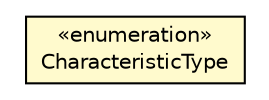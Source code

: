 #!/usr/local/bin/dot
#
# Class diagram 
# Generated by UMLGraph version 5.1 (http://www.umlgraph.org/)
#

digraph G {
	edge [fontname="Helvetica",fontsize=10,labelfontname="Helvetica",labelfontsize=10];
	node [fontname="Helvetica",fontsize=10,shape=plaintext];
	nodesep=0.25;
	ranksep=0.5;
	// com.clapi.data.Characteristic.CharacteristicType
	c412 [label=<<table title="com.clapi.data.Characteristic.CharacteristicType" border="0" cellborder="1" cellspacing="0" cellpadding="2" port="p" bgcolor="lemonChiffon" href="./Characteristic.CharacteristicType.html">
		<tr><td><table border="0" cellspacing="0" cellpadding="1">
<tr><td align="center" balign="center"> &#171;enumeration&#187; </td></tr>
<tr><td align="center" balign="center"> CharacteristicType </td></tr>
		</table></td></tr>
		</table>>, fontname="Helvetica", fontcolor="black", fontsize=10.0];
}

